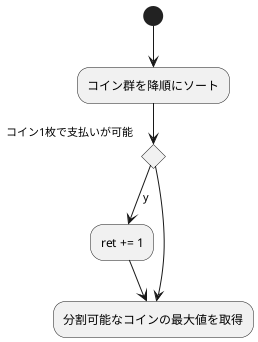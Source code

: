 @startuml

(*) --> "コイン群を降順にソート"
    if"コイン1枚で支払いが可能" then
        -->[y] "ret += 1"
        --> "分割可能なコインの最大値を取得"
    else
        --> "分割可能なコインの最大値を取得"
    endif


@enduml